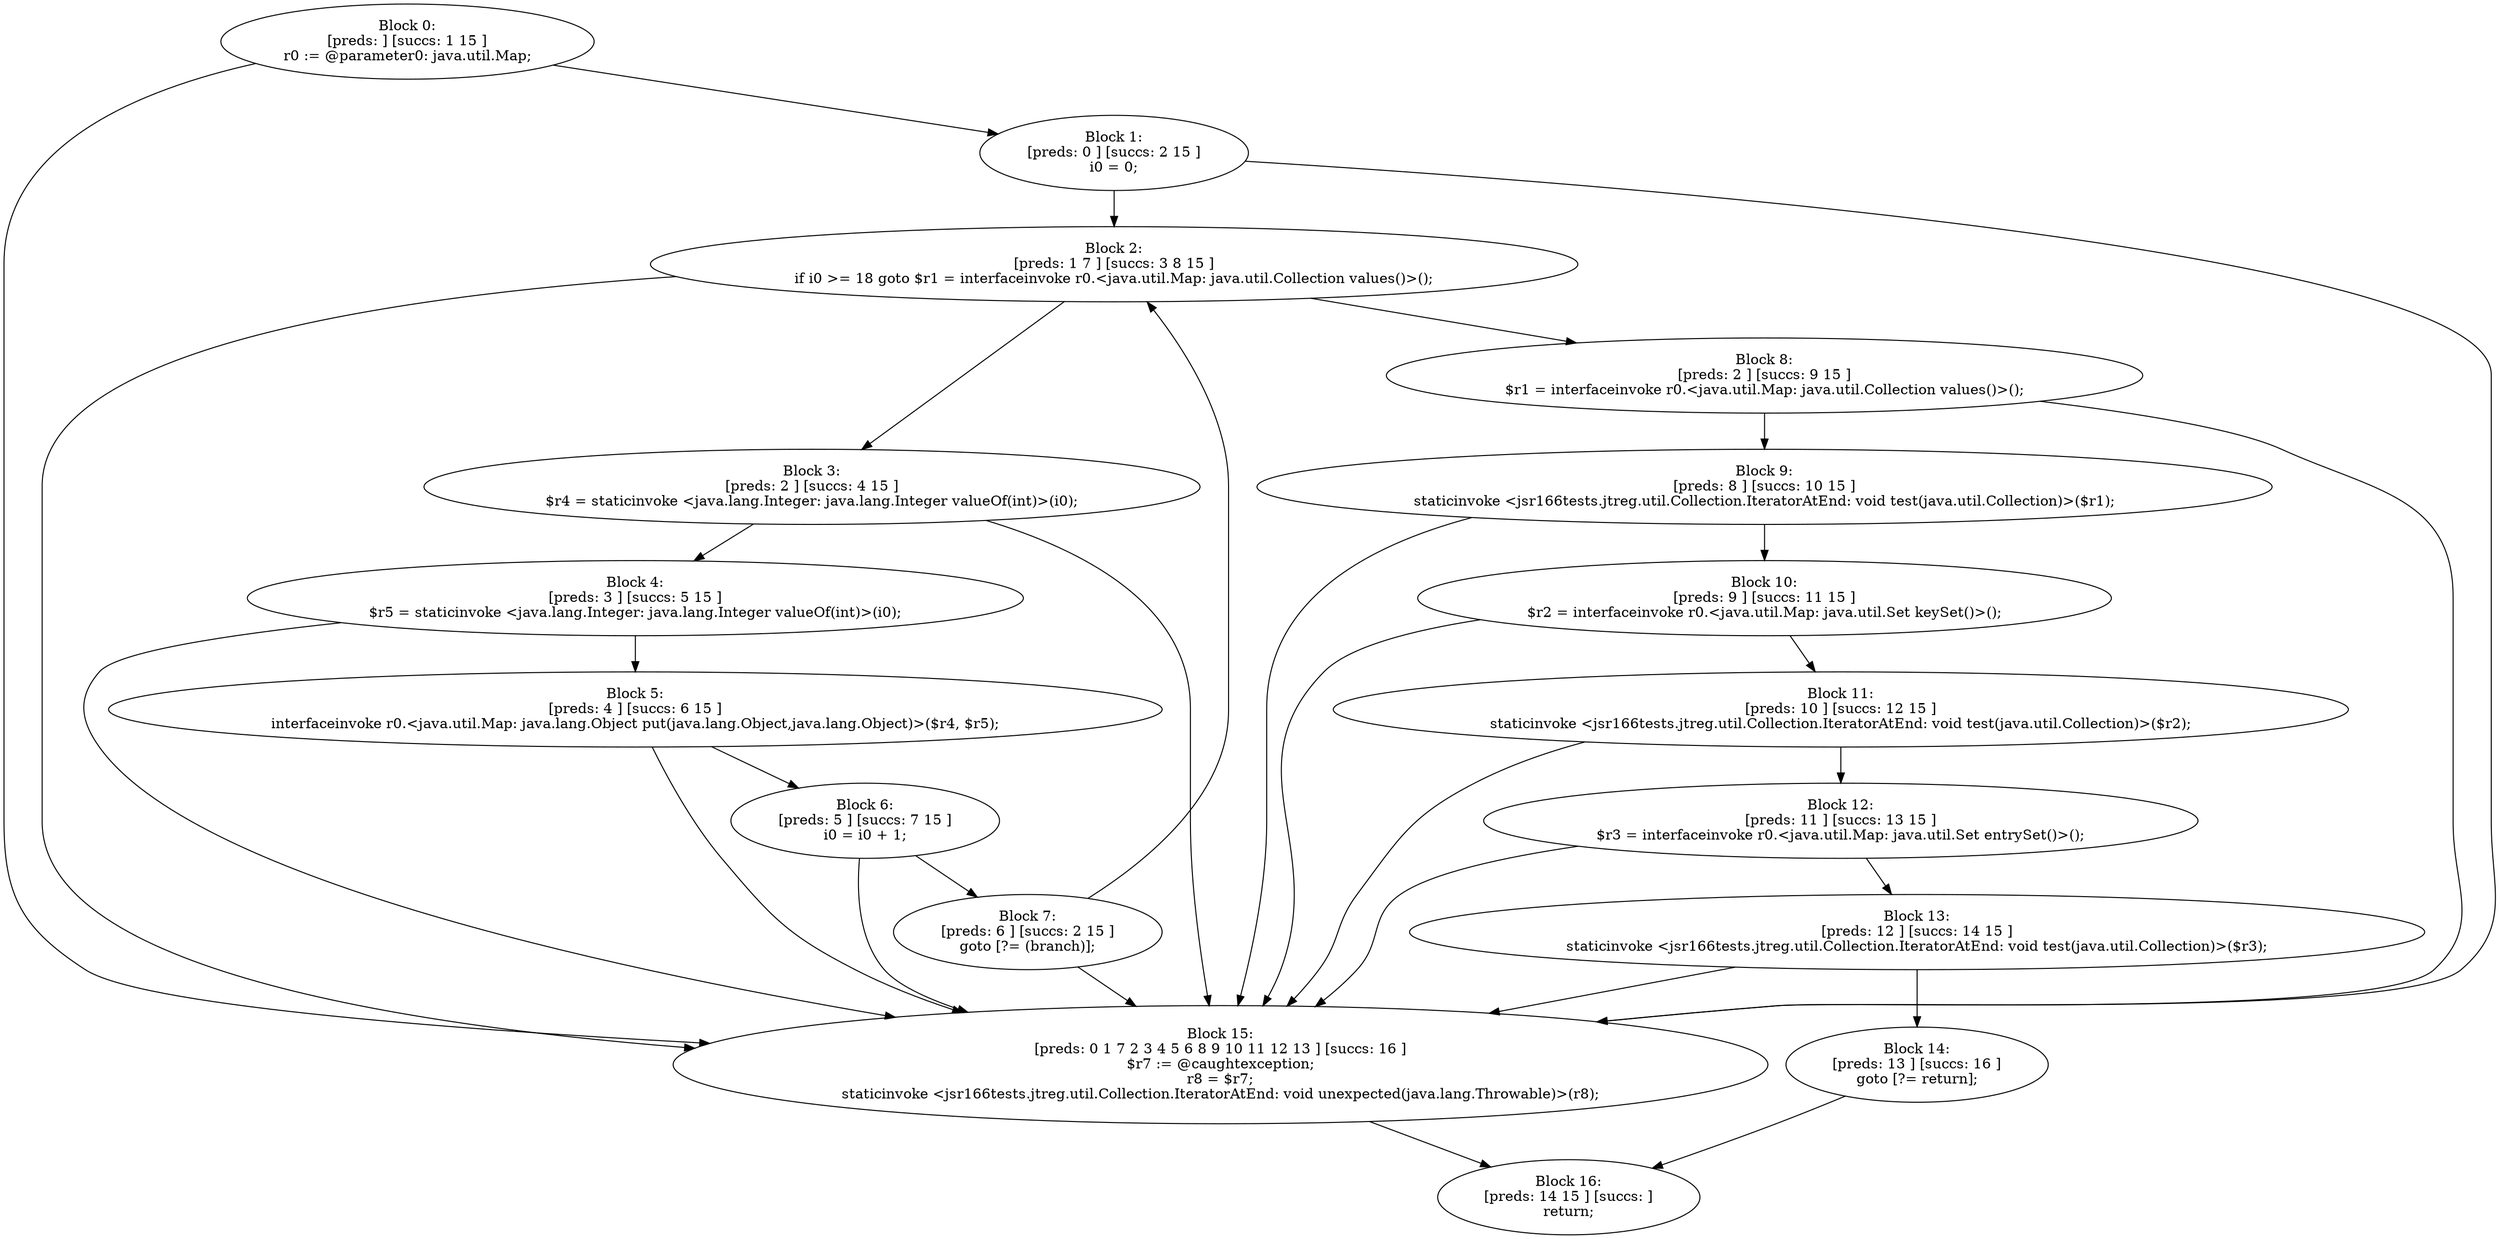 digraph "unitGraph" {
    "Block 0:
[preds: ] [succs: 1 15 ]
r0 := @parameter0: java.util.Map;
"
    "Block 1:
[preds: 0 ] [succs: 2 15 ]
i0 = 0;
"
    "Block 2:
[preds: 1 7 ] [succs: 3 8 15 ]
if i0 >= 18 goto $r1 = interfaceinvoke r0.<java.util.Map: java.util.Collection values()>();
"
    "Block 3:
[preds: 2 ] [succs: 4 15 ]
$r4 = staticinvoke <java.lang.Integer: java.lang.Integer valueOf(int)>(i0);
"
    "Block 4:
[preds: 3 ] [succs: 5 15 ]
$r5 = staticinvoke <java.lang.Integer: java.lang.Integer valueOf(int)>(i0);
"
    "Block 5:
[preds: 4 ] [succs: 6 15 ]
interfaceinvoke r0.<java.util.Map: java.lang.Object put(java.lang.Object,java.lang.Object)>($r4, $r5);
"
    "Block 6:
[preds: 5 ] [succs: 7 15 ]
i0 = i0 + 1;
"
    "Block 7:
[preds: 6 ] [succs: 2 15 ]
goto [?= (branch)];
"
    "Block 8:
[preds: 2 ] [succs: 9 15 ]
$r1 = interfaceinvoke r0.<java.util.Map: java.util.Collection values()>();
"
    "Block 9:
[preds: 8 ] [succs: 10 15 ]
staticinvoke <jsr166tests.jtreg.util.Collection.IteratorAtEnd: void test(java.util.Collection)>($r1);
"
    "Block 10:
[preds: 9 ] [succs: 11 15 ]
$r2 = interfaceinvoke r0.<java.util.Map: java.util.Set keySet()>();
"
    "Block 11:
[preds: 10 ] [succs: 12 15 ]
staticinvoke <jsr166tests.jtreg.util.Collection.IteratorAtEnd: void test(java.util.Collection)>($r2);
"
    "Block 12:
[preds: 11 ] [succs: 13 15 ]
$r3 = interfaceinvoke r0.<java.util.Map: java.util.Set entrySet()>();
"
    "Block 13:
[preds: 12 ] [succs: 14 15 ]
staticinvoke <jsr166tests.jtreg.util.Collection.IteratorAtEnd: void test(java.util.Collection)>($r3);
"
    "Block 14:
[preds: 13 ] [succs: 16 ]
goto [?= return];
"
    "Block 15:
[preds: 0 1 7 2 3 4 5 6 8 9 10 11 12 13 ] [succs: 16 ]
$r7 := @caughtexception;
r8 = $r7;
staticinvoke <jsr166tests.jtreg.util.Collection.IteratorAtEnd: void unexpected(java.lang.Throwable)>(r8);
"
    "Block 16:
[preds: 14 15 ] [succs: ]
return;
"
    "Block 0:
[preds: ] [succs: 1 15 ]
r0 := @parameter0: java.util.Map;
"->"Block 1:
[preds: 0 ] [succs: 2 15 ]
i0 = 0;
";
    "Block 0:
[preds: ] [succs: 1 15 ]
r0 := @parameter0: java.util.Map;
"->"Block 15:
[preds: 0 1 7 2 3 4 5 6 8 9 10 11 12 13 ] [succs: 16 ]
$r7 := @caughtexception;
r8 = $r7;
staticinvoke <jsr166tests.jtreg.util.Collection.IteratorAtEnd: void unexpected(java.lang.Throwable)>(r8);
";
    "Block 1:
[preds: 0 ] [succs: 2 15 ]
i0 = 0;
"->"Block 2:
[preds: 1 7 ] [succs: 3 8 15 ]
if i0 >= 18 goto $r1 = interfaceinvoke r0.<java.util.Map: java.util.Collection values()>();
";
    "Block 1:
[preds: 0 ] [succs: 2 15 ]
i0 = 0;
"->"Block 15:
[preds: 0 1 7 2 3 4 5 6 8 9 10 11 12 13 ] [succs: 16 ]
$r7 := @caughtexception;
r8 = $r7;
staticinvoke <jsr166tests.jtreg.util.Collection.IteratorAtEnd: void unexpected(java.lang.Throwable)>(r8);
";
    "Block 2:
[preds: 1 7 ] [succs: 3 8 15 ]
if i0 >= 18 goto $r1 = interfaceinvoke r0.<java.util.Map: java.util.Collection values()>();
"->"Block 3:
[preds: 2 ] [succs: 4 15 ]
$r4 = staticinvoke <java.lang.Integer: java.lang.Integer valueOf(int)>(i0);
";
    "Block 2:
[preds: 1 7 ] [succs: 3 8 15 ]
if i0 >= 18 goto $r1 = interfaceinvoke r0.<java.util.Map: java.util.Collection values()>();
"->"Block 8:
[preds: 2 ] [succs: 9 15 ]
$r1 = interfaceinvoke r0.<java.util.Map: java.util.Collection values()>();
";
    "Block 2:
[preds: 1 7 ] [succs: 3 8 15 ]
if i0 >= 18 goto $r1 = interfaceinvoke r0.<java.util.Map: java.util.Collection values()>();
"->"Block 15:
[preds: 0 1 7 2 3 4 5 6 8 9 10 11 12 13 ] [succs: 16 ]
$r7 := @caughtexception;
r8 = $r7;
staticinvoke <jsr166tests.jtreg.util.Collection.IteratorAtEnd: void unexpected(java.lang.Throwable)>(r8);
";
    "Block 3:
[preds: 2 ] [succs: 4 15 ]
$r4 = staticinvoke <java.lang.Integer: java.lang.Integer valueOf(int)>(i0);
"->"Block 4:
[preds: 3 ] [succs: 5 15 ]
$r5 = staticinvoke <java.lang.Integer: java.lang.Integer valueOf(int)>(i0);
";
    "Block 3:
[preds: 2 ] [succs: 4 15 ]
$r4 = staticinvoke <java.lang.Integer: java.lang.Integer valueOf(int)>(i0);
"->"Block 15:
[preds: 0 1 7 2 3 4 5 6 8 9 10 11 12 13 ] [succs: 16 ]
$r7 := @caughtexception;
r8 = $r7;
staticinvoke <jsr166tests.jtreg.util.Collection.IteratorAtEnd: void unexpected(java.lang.Throwable)>(r8);
";
    "Block 4:
[preds: 3 ] [succs: 5 15 ]
$r5 = staticinvoke <java.lang.Integer: java.lang.Integer valueOf(int)>(i0);
"->"Block 5:
[preds: 4 ] [succs: 6 15 ]
interfaceinvoke r0.<java.util.Map: java.lang.Object put(java.lang.Object,java.lang.Object)>($r4, $r5);
";
    "Block 4:
[preds: 3 ] [succs: 5 15 ]
$r5 = staticinvoke <java.lang.Integer: java.lang.Integer valueOf(int)>(i0);
"->"Block 15:
[preds: 0 1 7 2 3 4 5 6 8 9 10 11 12 13 ] [succs: 16 ]
$r7 := @caughtexception;
r8 = $r7;
staticinvoke <jsr166tests.jtreg.util.Collection.IteratorAtEnd: void unexpected(java.lang.Throwable)>(r8);
";
    "Block 5:
[preds: 4 ] [succs: 6 15 ]
interfaceinvoke r0.<java.util.Map: java.lang.Object put(java.lang.Object,java.lang.Object)>($r4, $r5);
"->"Block 6:
[preds: 5 ] [succs: 7 15 ]
i0 = i0 + 1;
";
    "Block 5:
[preds: 4 ] [succs: 6 15 ]
interfaceinvoke r0.<java.util.Map: java.lang.Object put(java.lang.Object,java.lang.Object)>($r4, $r5);
"->"Block 15:
[preds: 0 1 7 2 3 4 5 6 8 9 10 11 12 13 ] [succs: 16 ]
$r7 := @caughtexception;
r8 = $r7;
staticinvoke <jsr166tests.jtreg.util.Collection.IteratorAtEnd: void unexpected(java.lang.Throwable)>(r8);
";
    "Block 6:
[preds: 5 ] [succs: 7 15 ]
i0 = i0 + 1;
"->"Block 7:
[preds: 6 ] [succs: 2 15 ]
goto [?= (branch)];
";
    "Block 6:
[preds: 5 ] [succs: 7 15 ]
i0 = i0 + 1;
"->"Block 15:
[preds: 0 1 7 2 3 4 5 6 8 9 10 11 12 13 ] [succs: 16 ]
$r7 := @caughtexception;
r8 = $r7;
staticinvoke <jsr166tests.jtreg.util.Collection.IteratorAtEnd: void unexpected(java.lang.Throwable)>(r8);
";
    "Block 7:
[preds: 6 ] [succs: 2 15 ]
goto [?= (branch)];
"->"Block 2:
[preds: 1 7 ] [succs: 3 8 15 ]
if i0 >= 18 goto $r1 = interfaceinvoke r0.<java.util.Map: java.util.Collection values()>();
";
    "Block 7:
[preds: 6 ] [succs: 2 15 ]
goto [?= (branch)];
"->"Block 15:
[preds: 0 1 7 2 3 4 5 6 8 9 10 11 12 13 ] [succs: 16 ]
$r7 := @caughtexception;
r8 = $r7;
staticinvoke <jsr166tests.jtreg.util.Collection.IteratorAtEnd: void unexpected(java.lang.Throwable)>(r8);
";
    "Block 8:
[preds: 2 ] [succs: 9 15 ]
$r1 = interfaceinvoke r0.<java.util.Map: java.util.Collection values()>();
"->"Block 9:
[preds: 8 ] [succs: 10 15 ]
staticinvoke <jsr166tests.jtreg.util.Collection.IteratorAtEnd: void test(java.util.Collection)>($r1);
";
    "Block 8:
[preds: 2 ] [succs: 9 15 ]
$r1 = interfaceinvoke r0.<java.util.Map: java.util.Collection values()>();
"->"Block 15:
[preds: 0 1 7 2 3 4 5 6 8 9 10 11 12 13 ] [succs: 16 ]
$r7 := @caughtexception;
r8 = $r7;
staticinvoke <jsr166tests.jtreg.util.Collection.IteratorAtEnd: void unexpected(java.lang.Throwable)>(r8);
";
    "Block 9:
[preds: 8 ] [succs: 10 15 ]
staticinvoke <jsr166tests.jtreg.util.Collection.IteratorAtEnd: void test(java.util.Collection)>($r1);
"->"Block 10:
[preds: 9 ] [succs: 11 15 ]
$r2 = interfaceinvoke r0.<java.util.Map: java.util.Set keySet()>();
";
    "Block 9:
[preds: 8 ] [succs: 10 15 ]
staticinvoke <jsr166tests.jtreg.util.Collection.IteratorAtEnd: void test(java.util.Collection)>($r1);
"->"Block 15:
[preds: 0 1 7 2 3 4 5 6 8 9 10 11 12 13 ] [succs: 16 ]
$r7 := @caughtexception;
r8 = $r7;
staticinvoke <jsr166tests.jtreg.util.Collection.IteratorAtEnd: void unexpected(java.lang.Throwable)>(r8);
";
    "Block 10:
[preds: 9 ] [succs: 11 15 ]
$r2 = interfaceinvoke r0.<java.util.Map: java.util.Set keySet()>();
"->"Block 11:
[preds: 10 ] [succs: 12 15 ]
staticinvoke <jsr166tests.jtreg.util.Collection.IteratorAtEnd: void test(java.util.Collection)>($r2);
";
    "Block 10:
[preds: 9 ] [succs: 11 15 ]
$r2 = interfaceinvoke r0.<java.util.Map: java.util.Set keySet()>();
"->"Block 15:
[preds: 0 1 7 2 3 4 5 6 8 9 10 11 12 13 ] [succs: 16 ]
$r7 := @caughtexception;
r8 = $r7;
staticinvoke <jsr166tests.jtreg.util.Collection.IteratorAtEnd: void unexpected(java.lang.Throwable)>(r8);
";
    "Block 11:
[preds: 10 ] [succs: 12 15 ]
staticinvoke <jsr166tests.jtreg.util.Collection.IteratorAtEnd: void test(java.util.Collection)>($r2);
"->"Block 12:
[preds: 11 ] [succs: 13 15 ]
$r3 = interfaceinvoke r0.<java.util.Map: java.util.Set entrySet()>();
";
    "Block 11:
[preds: 10 ] [succs: 12 15 ]
staticinvoke <jsr166tests.jtreg.util.Collection.IteratorAtEnd: void test(java.util.Collection)>($r2);
"->"Block 15:
[preds: 0 1 7 2 3 4 5 6 8 9 10 11 12 13 ] [succs: 16 ]
$r7 := @caughtexception;
r8 = $r7;
staticinvoke <jsr166tests.jtreg.util.Collection.IteratorAtEnd: void unexpected(java.lang.Throwable)>(r8);
";
    "Block 12:
[preds: 11 ] [succs: 13 15 ]
$r3 = interfaceinvoke r0.<java.util.Map: java.util.Set entrySet()>();
"->"Block 13:
[preds: 12 ] [succs: 14 15 ]
staticinvoke <jsr166tests.jtreg.util.Collection.IteratorAtEnd: void test(java.util.Collection)>($r3);
";
    "Block 12:
[preds: 11 ] [succs: 13 15 ]
$r3 = interfaceinvoke r0.<java.util.Map: java.util.Set entrySet()>();
"->"Block 15:
[preds: 0 1 7 2 3 4 5 6 8 9 10 11 12 13 ] [succs: 16 ]
$r7 := @caughtexception;
r8 = $r7;
staticinvoke <jsr166tests.jtreg.util.Collection.IteratorAtEnd: void unexpected(java.lang.Throwable)>(r8);
";
    "Block 13:
[preds: 12 ] [succs: 14 15 ]
staticinvoke <jsr166tests.jtreg.util.Collection.IteratorAtEnd: void test(java.util.Collection)>($r3);
"->"Block 14:
[preds: 13 ] [succs: 16 ]
goto [?= return];
";
    "Block 13:
[preds: 12 ] [succs: 14 15 ]
staticinvoke <jsr166tests.jtreg.util.Collection.IteratorAtEnd: void test(java.util.Collection)>($r3);
"->"Block 15:
[preds: 0 1 7 2 3 4 5 6 8 9 10 11 12 13 ] [succs: 16 ]
$r7 := @caughtexception;
r8 = $r7;
staticinvoke <jsr166tests.jtreg.util.Collection.IteratorAtEnd: void unexpected(java.lang.Throwable)>(r8);
";
    "Block 14:
[preds: 13 ] [succs: 16 ]
goto [?= return];
"->"Block 16:
[preds: 14 15 ] [succs: ]
return;
";
    "Block 15:
[preds: 0 1 7 2 3 4 5 6 8 9 10 11 12 13 ] [succs: 16 ]
$r7 := @caughtexception;
r8 = $r7;
staticinvoke <jsr166tests.jtreg.util.Collection.IteratorAtEnd: void unexpected(java.lang.Throwable)>(r8);
"->"Block 16:
[preds: 14 15 ] [succs: ]
return;
";
}
